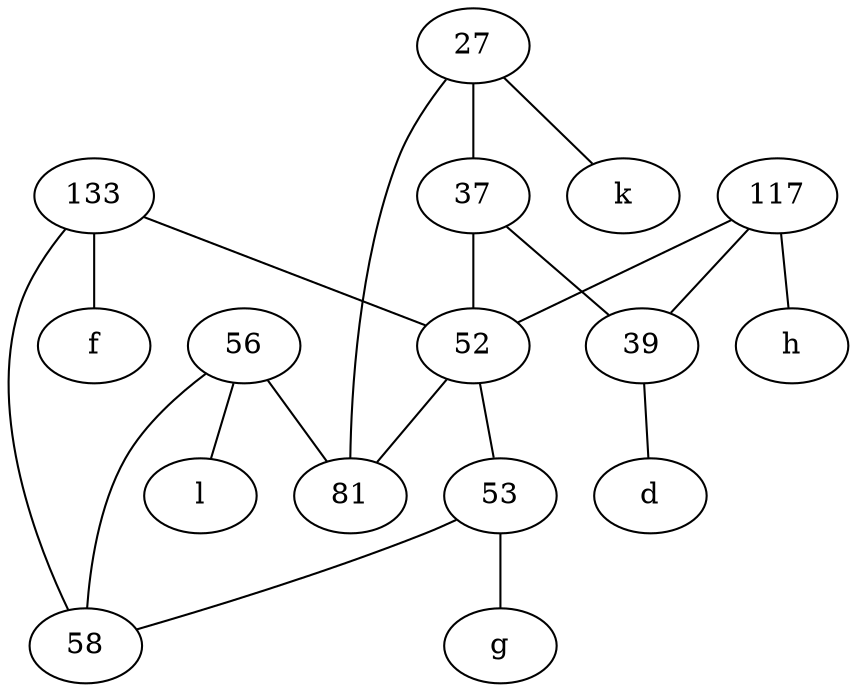 graph {
	node [labelfontsize=50]
	g [pos="13.13333,78.13333!"]
	d [pos="11.25,75.76667!"]
	37 [pos="12.86667,74.88333!"]
	133 [pos="11.65,78.16667!"]
	39 [pos="11.25,75.76667!"]
	l [pos="20.23333,85.83333!"]
	k [pos="17.33333,76.83333!"]
	h [pos="8.88333,76.6!"]
	81 [pos="17.37528,78.47444!"]
	52 [pos="12.97623,77.60329!"]
	117 [pos="9.48333,76.31667!"]
	53 [pos="13.13333,78.13333!"]
	f [pos="11.65,78.16667!"]
	56 [pos="15.5,80.05!"]
	58 [pos="13.65,79.41667!"]
	27 [pos="17.33333,76.83333!"]
	27 -- 37
	56 -- 58
	56 -- 81
	117 -- 39
	117 -- 52
	53 -- g
	39 -- d
	133 -- 58
	52 -- 53
	53 -- 58
	27 -- k
	56 -- l
	37 -- 52
	52 -- 81
	27 -- 81
	37 -- 39
	117 -- h
	133 -- 52
	133 -- f
}
